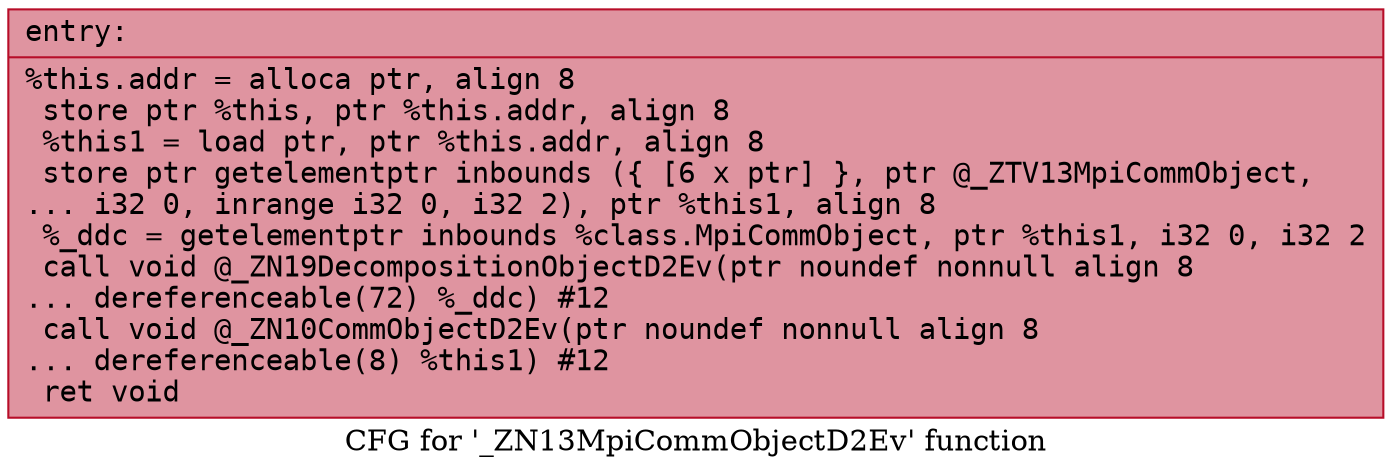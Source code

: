 digraph "CFG for '_ZN13MpiCommObjectD2Ev' function" {
	label="CFG for '_ZN13MpiCommObjectD2Ev' function";

	Node0x5606e00506b0 [shape=record,color="#b70d28ff", style=filled, fillcolor="#b70d2870" fontname="Courier",label="{entry:\l|  %this.addr = alloca ptr, align 8\l  store ptr %this, ptr %this.addr, align 8\l  %this1 = load ptr, ptr %this.addr, align 8\l  store ptr getelementptr inbounds (\{ [6 x ptr] \}, ptr @_ZTV13MpiCommObject,\l... i32 0, inrange i32 0, i32 2), ptr %this1, align 8\l  %_ddc = getelementptr inbounds %class.MpiCommObject, ptr %this1, i32 0, i32 2\l  call void @_ZN19DecompositionObjectD2Ev(ptr noundef nonnull align 8\l... dereferenceable(72) %_ddc) #12\l  call void @_ZN10CommObjectD2Ev(ptr noundef nonnull align 8\l... dereferenceable(8) %this1) #12\l  ret void\l}"];
}
